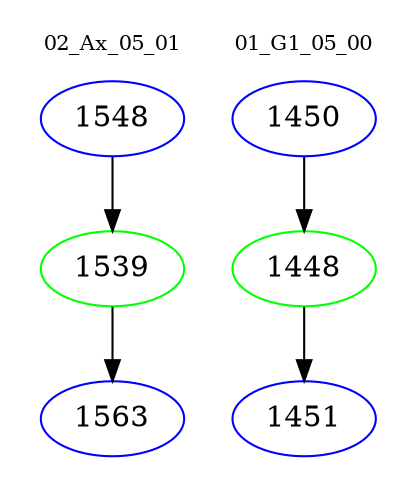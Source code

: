 digraph{
subgraph cluster_0 {
color = white
label = "02_Ax_05_01";
fontsize=10;
T0_1548 [label="1548", color="blue"]
T0_1548 -> T0_1539 [color="black"]
T0_1539 [label="1539", color="green"]
T0_1539 -> T0_1563 [color="black"]
T0_1563 [label="1563", color="blue"]
}
subgraph cluster_1 {
color = white
label = "01_G1_05_00";
fontsize=10;
T1_1450 [label="1450", color="blue"]
T1_1450 -> T1_1448 [color="black"]
T1_1448 [label="1448", color="green"]
T1_1448 -> T1_1451 [color="black"]
T1_1451 [label="1451", color="blue"]
}
}
